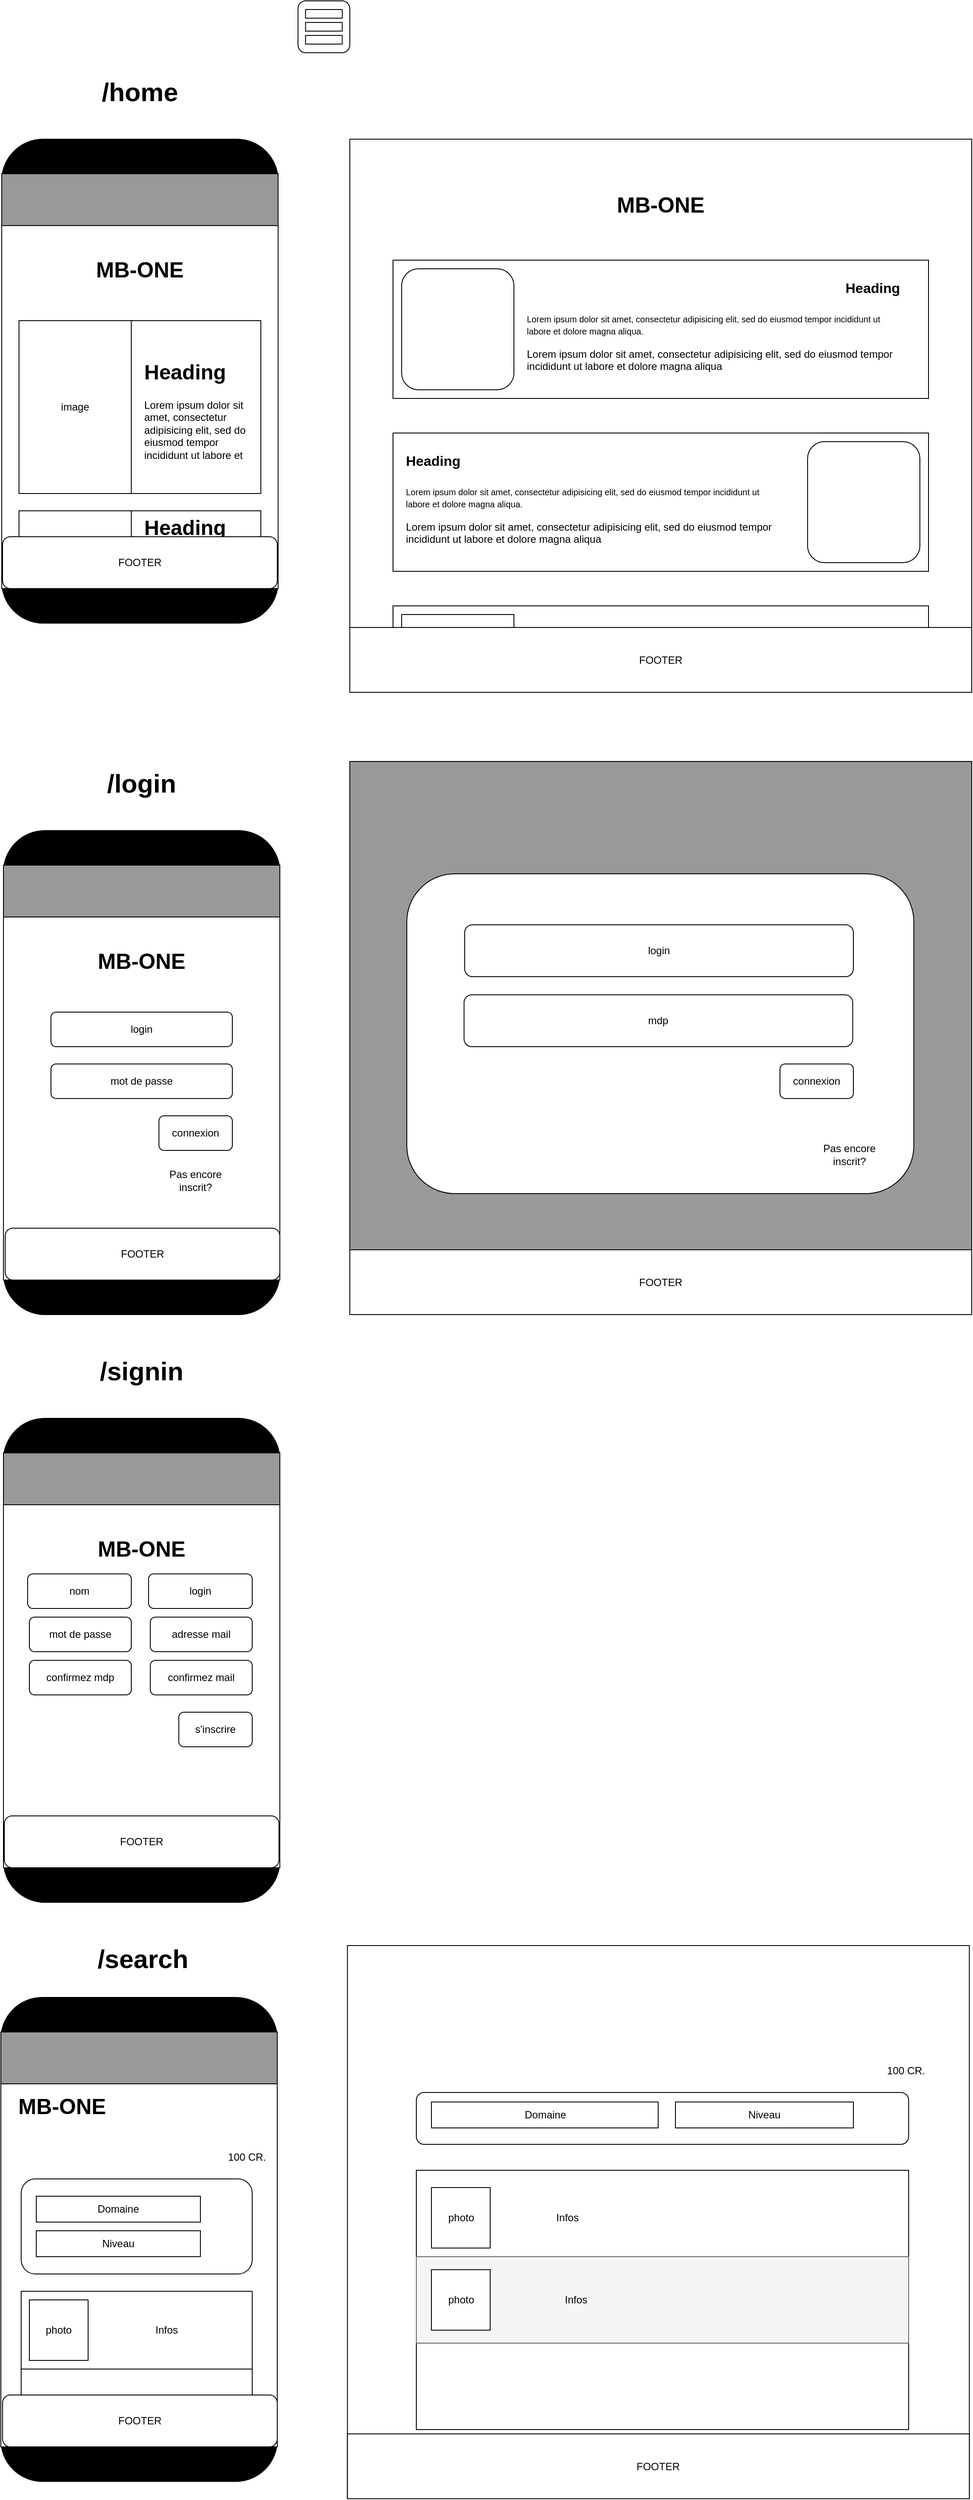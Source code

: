 <mxfile version="21.1.7" type="device">
  <diagram id="cBfL_9dL7fSUYB-WSl2h" name="Page-1">
    <mxGraphModel dx="1793" dy="995" grid="1" gridSize="10" guides="1" tooltips="1" connect="1" arrows="1" fold="1" page="1" pageScale="1" pageWidth="827" pageHeight="1169" math="0" shadow="0">
      <root>
        <mxCell id="0" />
        <mxCell id="1" parent="0" />
        <mxCell id="AJHHDTXg6uMcqHEg2_Dp-10" value="" style="rounded=1;whiteSpace=wrap;html=1;fillColor=#000000;" vertex="1" parent="1">
          <mxGeometry x="40" y="200" width="320" height="560" as="geometry" />
        </mxCell>
        <mxCell id="AJHHDTXg6uMcqHEg2_Dp-15" value="" style="rounded=0;whiteSpace=wrap;html=1;" vertex="1" parent="1">
          <mxGeometry x="40" y="240" width="320" height="480" as="geometry" />
        </mxCell>
        <mxCell id="AJHHDTXg6uMcqHEg2_Dp-16" value="" style="rounded=0;whiteSpace=wrap;html=1;fillColor=#999999;" vertex="1" parent="1">
          <mxGeometry x="40" y="240" width="320" height="60" as="geometry" />
        </mxCell>
        <mxCell id="AJHHDTXg6uMcqHEg2_Dp-17" value="&lt;font style=&quot;font-size: 30px;&quot;&gt;&lt;b&gt;/home&lt;/b&gt;&lt;/font&gt;" style="text;html=1;strokeColor=none;fillColor=none;align=center;verticalAlign=middle;whiteSpace=wrap;rounded=0;" vertex="1" parent="1">
          <mxGeometry x="120" y="130" width="160" height="30" as="geometry" />
        </mxCell>
        <mxCell id="AJHHDTXg6uMcqHEg2_Dp-19" value="" style="rounded=0;whiteSpace=wrap;html=1;" vertex="1" parent="1">
          <mxGeometry x="443" y="200" width="720" height="640" as="geometry" />
        </mxCell>
        <mxCell id="AJHHDTXg6uMcqHEg2_Dp-29" value="&lt;font size=&quot;1&quot; style=&quot;&quot;&gt;&lt;b style=&quot;font-size: 25px;&quot;&gt;MB-ONE&lt;/b&gt;&lt;/font&gt;" style="text;html=1;strokeColor=none;fillColor=none;align=center;verticalAlign=middle;whiteSpace=wrap;rounded=0;" vertex="1" parent="1">
          <mxGeometry x="140" y="335" width="120" height="30" as="geometry" />
        </mxCell>
        <mxCell id="AJHHDTXg6uMcqHEg2_Dp-42" value="" style="shape=image;html=1;verticalAlign=top;verticalLabelPosition=bottom;labelBackgroundColor=#ffffff;imageAspect=0;aspect=fixed;image=https://cdn1.iconfinder.com/data/icons/user-pictures/100/unknown-128.png" vertex="1" parent="1">
          <mxGeometry x="300" y="309" width="52" height="52" as="geometry" />
        </mxCell>
        <mxCell id="AJHHDTXg6uMcqHEg2_Dp-43" value="" style="rounded=1;whiteSpace=wrap;html=1;" vertex="1" parent="1">
          <mxGeometry x="383" y="40" width="60" height="60" as="geometry" />
        </mxCell>
        <mxCell id="AJHHDTXg6uMcqHEg2_Dp-44" value="" style="rounded=0;whiteSpace=wrap;html=1;" vertex="1" parent="1">
          <mxGeometry x="391.75" y="50" width="42.5" height="10" as="geometry" />
        </mxCell>
        <mxCell id="AJHHDTXg6uMcqHEg2_Dp-45" value="" style="rounded=0;whiteSpace=wrap;html=1;" vertex="1" parent="1">
          <mxGeometry x="391.75" y="65" width="42.5" height="10" as="geometry" />
        </mxCell>
        <mxCell id="AJHHDTXg6uMcqHEg2_Dp-46" value="" style="rounded=0;whiteSpace=wrap;html=1;" vertex="1" parent="1">
          <mxGeometry x="391.75" y="80" width="42.5" height="10" as="geometry" />
        </mxCell>
        <mxCell id="AJHHDTXg6uMcqHEg2_Dp-66" value="&lt;font size=&quot;1&quot; style=&quot;&quot;&gt;&lt;b style=&quot;font-size: 25px;&quot;&gt;MB-ONE&lt;/b&gt;&lt;/font&gt;" style="text;html=1;strokeColor=none;fillColor=none;align=center;verticalAlign=middle;whiteSpace=wrap;rounded=0;" vertex="1" parent="1">
          <mxGeometry x="743" y="260" width="120" height="30" as="geometry" />
        </mxCell>
        <mxCell id="AJHHDTXg6uMcqHEg2_Dp-73" value="" style="rounded=0;whiteSpace=wrap;html=1;" vertex="1" parent="1">
          <mxGeometry x="60" y="410" width="280" height="200" as="geometry" />
        </mxCell>
        <mxCell id="AJHHDTXg6uMcqHEg2_Dp-81" value="" style="rounded=0;whiteSpace=wrap;html=1;" vertex="1" parent="1">
          <mxGeometry x="493" y="340" width="620" height="160" as="geometry" />
        </mxCell>
        <mxCell id="AJHHDTXg6uMcqHEg2_Dp-82" value="" style="rounded=0;whiteSpace=wrap;html=1;" vertex="1" parent="1">
          <mxGeometry x="493" y="540" width="620" height="160" as="geometry" />
        </mxCell>
        <mxCell id="AJHHDTXg6uMcqHEg2_Dp-83" value="" style="rounded=0;whiteSpace=wrap;html=1;" vertex="1" parent="1">
          <mxGeometry x="493" y="740" width="620" height="100" as="geometry" />
        </mxCell>
        <mxCell id="AJHHDTXg6uMcqHEg2_Dp-84" value="" style="shape=image;html=1;verticalAlign=top;verticalLabelPosition=bottom;labelBackgroundColor=#ffffff;imageAspect=0;aspect=fixed;image=https://cdn1.iconfinder.com/data/icons/user-pictures/100/unknown-128.png" vertex="1" parent="1">
          <mxGeometry x="1061" y="238" width="52" height="52" as="geometry" />
        </mxCell>
        <mxCell id="AJHHDTXg6uMcqHEg2_Dp-86" value="&lt;h1 style=&quot;text-align: right;&quot;&gt;&lt;font style=&quot;font-size: 16px;&quot;&gt;Heading&lt;/font&gt;&lt;/h1&gt;&lt;p style=&quot;&quot;&gt;&lt;font style=&quot;font-size: 10px;&quot;&gt;Lorem ipsum dolor sit amet, consectetur adipisicing elit, sed do eiusmod tempor incididunt ut labore et dolore magna aliqua.&amp;nbsp;&lt;/font&gt;&lt;/p&gt;Lorem ipsum dolor sit amet, consectetur adipisicing elit, sed do eiusmod tempor incididunt ut labore et dolore magna aliqua" style="text;html=1;strokeColor=none;fillColor=none;spacing=5;spacingTop=-20;whiteSpace=wrap;overflow=hidden;rounded=0;" vertex="1" parent="1">
          <mxGeometry x="643" y="350" width="440" height="130" as="geometry" />
        </mxCell>
        <mxCell id="AJHHDTXg6uMcqHEg2_Dp-87" value="&lt;h1 style=&quot;&quot;&gt;&lt;font style=&quot;font-size: 16px;&quot;&gt;Heading&lt;/font&gt;&lt;/h1&gt;&lt;p style=&quot;&quot;&gt;&lt;font style=&quot;font-size: 10px;&quot;&gt;Lorem ipsum dolor sit amet, consectetur adipisicing elit, sed do eiusmod tempor incididunt ut labore et dolore magna aliqua.&amp;nbsp;&lt;/font&gt;&lt;/p&gt;Lorem ipsum dolor sit amet, consectetur adipisicing elit, sed do eiusmod tempor incididunt ut labore et dolore magna aliqua" style="text;html=1;strokeColor=none;fillColor=none;spacing=5;spacingTop=-20;whiteSpace=wrap;overflow=hidden;rounded=0;" vertex="1" parent="1">
          <mxGeometry x="503" y="550" width="440" height="130" as="geometry" />
        </mxCell>
        <mxCell id="AJHHDTXg6uMcqHEg2_Dp-85" value="" style="rounded=1;whiteSpace=wrap;html=1;" vertex="1" parent="1">
          <mxGeometry x="503" y="350" width="130" height="140" as="geometry" />
        </mxCell>
        <mxCell id="AJHHDTXg6uMcqHEg2_Dp-88" value="" style="rounded=1;whiteSpace=wrap;html=1;" vertex="1" parent="1">
          <mxGeometry x="973" y="550" width="130" height="140" as="geometry" />
        </mxCell>
        <mxCell id="AJHHDTXg6uMcqHEg2_Dp-89" value="&lt;h1 style=&quot;text-align: right;&quot;&gt;&lt;font style=&quot;font-size: 16px;&quot;&gt;Heading&lt;/font&gt;&lt;/h1&gt;&lt;p style=&quot;&quot;&gt;&lt;font style=&quot;font-size: 10px;&quot;&gt;Lorem ipsum dolor sit amet, consectetur adipisicing elit, sed do eiusmod tempor incididunt ut labore et dolore magna aliqua.&amp;nbsp;&lt;/font&gt;&lt;/p&gt;" style="text;html=1;strokeColor=none;fillColor=none;spacing=5;spacingTop=-20;whiteSpace=wrap;overflow=hidden;rounded=0;" vertex="1" parent="1">
          <mxGeometry x="643" y="750" width="440" height="130" as="geometry" />
        </mxCell>
        <mxCell id="AJHHDTXg6uMcqHEg2_Dp-92" value="" style="rounded=0;whiteSpace=wrap;html=1;" vertex="1" parent="1">
          <mxGeometry x="503" y="750" width="130" height="90" as="geometry" />
        </mxCell>
        <mxCell id="AJHHDTXg6uMcqHEg2_Dp-93" value="image" style="rounded=0;whiteSpace=wrap;html=1;" vertex="1" parent="1">
          <mxGeometry x="60" y="410" width="130" height="200" as="geometry" />
        </mxCell>
        <mxCell id="AJHHDTXg6uMcqHEg2_Dp-94" value="" style="rounded=0;whiteSpace=wrap;html=1;" vertex="1" parent="1">
          <mxGeometry x="60" y="630" width="280" height="90" as="geometry" />
        </mxCell>
        <mxCell id="AJHHDTXg6uMcqHEg2_Dp-95" value="image" style="rounded=0;whiteSpace=wrap;html=1;" vertex="1" parent="1">
          <mxGeometry x="60" y="630" width="130" height="90" as="geometry" />
        </mxCell>
        <mxCell id="AJHHDTXg6uMcqHEg2_Dp-96" value="&lt;h1&gt;Heading&lt;/h1&gt;&lt;p&gt;Lorem ipsum dolor sit amet, consectetur adipisicing elit, sed do eiusmod tempor incididunt ut labore et dolore magna aliqua.&lt;/p&gt;" style="text;html=1;strokeColor=none;fillColor=none;spacing=5;spacingTop=-20;whiteSpace=wrap;overflow=hidden;rounded=0;" vertex="1" parent="1">
          <mxGeometry x="200" y="450" width="130" height="120" as="geometry" />
        </mxCell>
        <mxCell id="AJHHDTXg6uMcqHEg2_Dp-97" value="&lt;h1&gt;Heading&lt;/h1&gt;&lt;p&gt;Lorem ipsum dolor sit amet, consectetur adipisicing elit, sed do eiusmod tempor incididunt ut labore et dolore magna aliqua.&lt;/p&gt;" style="text;html=1;strokeColor=none;fillColor=none;spacing=5;spacingTop=-20;whiteSpace=wrap;overflow=hidden;rounded=0;" vertex="1" parent="1">
          <mxGeometry x="200" y="630" width="130" height="120" as="geometry" />
        </mxCell>
        <mxCell id="AJHHDTXg6uMcqHEg2_Dp-98" value="" style="rounded=1;whiteSpace=wrap;html=1;fillColor=#000000;" vertex="1" parent="1">
          <mxGeometry x="42" y="1000" width="320" height="560" as="geometry" />
        </mxCell>
        <mxCell id="AJHHDTXg6uMcqHEg2_Dp-99" value="" style="rounded=0;whiteSpace=wrap;html=1;" vertex="1" parent="1">
          <mxGeometry x="42" y="1040" width="320" height="480" as="geometry" />
        </mxCell>
        <mxCell id="AJHHDTXg6uMcqHEg2_Dp-100" value="" style="rounded=0;whiteSpace=wrap;html=1;fillColor=#999999;" vertex="1" parent="1">
          <mxGeometry x="42" y="1040" width="320" height="60" as="geometry" />
        </mxCell>
        <mxCell id="AJHHDTXg6uMcqHEg2_Dp-101" value="&lt;font style=&quot;font-size: 30px;&quot;&gt;&lt;b&gt;/login&lt;/b&gt;&lt;/font&gt;" style="text;html=1;strokeColor=none;fillColor=none;align=center;verticalAlign=middle;whiteSpace=wrap;rounded=0;" vertex="1" parent="1">
          <mxGeometry x="122" y="930" width="160" height="30" as="geometry" />
        </mxCell>
        <mxCell id="AJHHDTXg6uMcqHEg2_Dp-102" value="&lt;font size=&quot;1&quot; style=&quot;&quot;&gt;&lt;b style=&quot;font-size: 25px;&quot;&gt;MB-ONE&lt;/b&gt;&lt;/font&gt;" style="text;html=1;strokeColor=none;fillColor=none;align=center;verticalAlign=middle;whiteSpace=wrap;rounded=0;" vertex="1" parent="1">
          <mxGeometry x="142" y="1135" width="120" height="30" as="geometry" />
        </mxCell>
        <mxCell id="AJHHDTXg6uMcqHEg2_Dp-103" value="" style="shape=image;html=1;verticalAlign=top;verticalLabelPosition=bottom;labelBackgroundColor=#ffffff;imageAspect=0;aspect=fixed;image=https://cdn1.iconfinder.com/data/icons/user-pictures/100/unknown-128.png" vertex="1" parent="1">
          <mxGeometry x="302" y="1109" width="52" height="52" as="geometry" />
        </mxCell>
        <mxCell id="AJHHDTXg6uMcqHEg2_Dp-112" value="login" style="rounded=1;whiteSpace=wrap;html=1;" vertex="1" parent="1">
          <mxGeometry x="97" y="1210" width="210" height="40" as="geometry" />
        </mxCell>
        <mxCell id="AJHHDTXg6uMcqHEg2_Dp-113" value="mot de passe" style="rounded=1;whiteSpace=wrap;html=1;" vertex="1" parent="1">
          <mxGeometry x="97" y="1270" width="210" height="40" as="geometry" />
        </mxCell>
        <mxCell id="AJHHDTXg6uMcqHEg2_Dp-114" value="connexion" style="rounded=1;whiteSpace=wrap;html=1;" vertex="1" parent="1">
          <mxGeometry x="222" y="1330" width="85" height="40" as="geometry" />
        </mxCell>
        <mxCell id="AJHHDTXg6uMcqHEg2_Dp-115" value="Pas encore inscrit?" style="text;html=1;strokeColor=none;fillColor=none;align=center;verticalAlign=middle;whiteSpace=wrap;rounded=0;" vertex="1" parent="1">
          <mxGeometry x="222" y="1390" width="85" height="30" as="geometry" />
        </mxCell>
        <mxCell id="AJHHDTXg6uMcqHEg2_Dp-116" value="" style="rounded=1;whiteSpace=wrap;html=1;fillColor=#000000;" vertex="1" parent="1">
          <mxGeometry x="42" y="1680" width="320" height="560" as="geometry" />
        </mxCell>
        <mxCell id="AJHHDTXg6uMcqHEg2_Dp-117" value="" style="rounded=0;whiteSpace=wrap;html=1;" vertex="1" parent="1">
          <mxGeometry x="42" y="1720" width="320" height="480" as="geometry" />
        </mxCell>
        <mxCell id="AJHHDTXg6uMcqHEg2_Dp-118" value="" style="rounded=0;whiteSpace=wrap;html=1;fillColor=#999999;" vertex="1" parent="1">
          <mxGeometry x="42" y="1720" width="320" height="60" as="geometry" />
        </mxCell>
        <mxCell id="AJHHDTXg6uMcqHEg2_Dp-119" value="&lt;font style=&quot;font-size: 30px;&quot;&gt;&lt;b&gt;/signin&lt;/b&gt;&lt;/font&gt;" style="text;html=1;strokeColor=none;fillColor=none;align=center;verticalAlign=middle;whiteSpace=wrap;rounded=0;" vertex="1" parent="1">
          <mxGeometry x="122" y="1610" width="160" height="30" as="geometry" />
        </mxCell>
        <mxCell id="AJHHDTXg6uMcqHEg2_Dp-120" value="&lt;font size=&quot;1&quot; style=&quot;&quot;&gt;&lt;b style=&quot;font-size: 25px;&quot;&gt;MB-ONE&lt;/b&gt;&lt;/font&gt;" style="text;html=1;strokeColor=none;fillColor=none;align=center;verticalAlign=middle;whiteSpace=wrap;rounded=0;" vertex="1" parent="1">
          <mxGeometry x="142" y="1815" width="120" height="30" as="geometry" />
        </mxCell>
        <mxCell id="AJHHDTXg6uMcqHEg2_Dp-121" value="" style="shape=image;html=1;verticalAlign=top;verticalLabelPosition=bottom;labelBackgroundColor=#ffffff;imageAspect=0;aspect=fixed;image=https://cdn1.iconfinder.com/data/icons/user-pictures/100/unknown-128.png" vertex="1" parent="1">
          <mxGeometry x="302" y="1789" width="52" height="52" as="geometry" />
        </mxCell>
        <mxCell id="AJHHDTXg6uMcqHEg2_Dp-122" value="nom" style="rounded=1;whiteSpace=wrap;html=1;" vertex="1" parent="1">
          <mxGeometry x="70" y="1860" width="120" height="40" as="geometry" />
        </mxCell>
        <mxCell id="AJHHDTXg6uMcqHEg2_Dp-123" value="mot de passe" style="rounded=1;whiteSpace=wrap;html=1;" vertex="1" parent="1">
          <mxGeometry x="72" y="1910" width="118" height="40" as="geometry" />
        </mxCell>
        <mxCell id="AJHHDTXg6uMcqHEg2_Dp-124" value="s&#39;inscrire" style="rounded=1;whiteSpace=wrap;html=1;" vertex="1" parent="1">
          <mxGeometry x="245" y="2020" width="85" height="40" as="geometry" />
        </mxCell>
        <mxCell id="AJHHDTXg6uMcqHEg2_Dp-126" value="confirmez mdp" style="rounded=1;whiteSpace=wrap;html=1;" vertex="1" parent="1">
          <mxGeometry x="72" y="1960" width="118" height="40" as="geometry" />
        </mxCell>
        <mxCell id="AJHHDTXg6uMcqHEg2_Dp-127" value="adresse mail" style="rounded=1;whiteSpace=wrap;html=1;" vertex="1" parent="1">
          <mxGeometry x="212" y="1910" width="118" height="40" as="geometry" />
        </mxCell>
        <mxCell id="AJHHDTXg6uMcqHEg2_Dp-128" value="confirmez mail" style="rounded=1;whiteSpace=wrap;html=1;" vertex="1" parent="1">
          <mxGeometry x="212" y="1960" width="118" height="40" as="geometry" />
        </mxCell>
        <mxCell id="AJHHDTXg6uMcqHEg2_Dp-129" value="login" style="rounded=1;whiteSpace=wrap;html=1;" vertex="1" parent="1">
          <mxGeometry x="210" y="1860" width="120" height="40" as="geometry" />
        </mxCell>
        <mxCell id="AJHHDTXg6uMcqHEg2_Dp-130" value="" style="rounded=0;whiteSpace=wrap;html=1;fillColor=#999999;fontColor=#333333;strokeColor=#000000;" vertex="1" parent="1">
          <mxGeometry x="443" y="920" width="720" height="640" as="geometry" />
        </mxCell>
        <mxCell id="AJHHDTXg6uMcqHEg2_Dp-131" value="" style="rounded=1;whiteSpace=wrap;html=1;" vertex="1" parent="1">
          <mxGeometry x="509" y="1050" width="587" height="370" as="geometry" />
        </mxCell>
        <mxCell id="AJHHDTXg6uMcqHEg2_Dp-132" value="login" style="rounded=1;whiteSpace=wrap;html=1;" vertex="1" parent="1">
          <mxGeometry x="576" y="1109" width="450" height="60" as="geometry" />
        </mxCell>
        <mxCell id="AJHHDTXg6uMcqHEg2_Dp-136" value="FOOTER" style="rounded=1;whiteSpace=wrap;html=1;" vertex="1" parent="1">
          <mxGeometry x="44" y="1460" width="318" height="60" as="geometry" />
        </mxCell>
        <mxCell id="AJHHDTXg6uMcqHEg2_Dp-133" value="mdp" style="rounded=1;whiteSpace=wrap;html=1;" vertex="1" parent="1">
          <mxGeometry x="575.25" y="1190" width="450" height="60" as="geometry" />
        </mxCell>
        <mxCell id="AJHHDTXg6uMcqHEg2_Dp-134" value="connexion" style="rounded=1;whiteSpace=wrap;html=1;" vertex="1" parent="1">
          <mxGeometry x="941" y="1270" width="85" height="40" as="geometry" />
        </mxCell>
        <mxCell id="AJHHDTXg6uMcqHEg2_Dp-135" value="Pas encore inscrit?" style="text;html=1;strokeColor=none;fillColor=none;align=center;verticalAlign=middle;whiteSpace=wrap;rounded=0;" vertex="1" parent="1">
          <mxGeometry x="979" y="1360" width="85" height="30" as="geometry" />
        </mxCell>
        <mxCell id="AJHHDTXg6uMcqHEg2_Dp-137" value="FOOTER" style="rounded=1;whiteSpace=wrap;html=1;" vertex="1" parent="1">
          <mxGeometry x="41" y="660" width="318" height="60" as="geometry" />
        </mxCell>
        <mxCell id="AJHHDTXg6uMcqHEg2_Dp-138" value="FOOTER" style="rounded=1;whiteSpace=wrap;html=1;" vertex="1" parent="1">
          <mxGeometry x="43" y="2140" width="318" height="60" as="geometry" />
        </mxCell>
        <mxCell id="AJHHDTXg6uMcqHEg2_Dp-140" value="FOOTER" style="rounded=0;whiteSpace=wrap;html=1;" vertex="1" parent="1">
          <mxGeometry x="443" y="765" width="720" height="75" as="geometry" />
        </mxCell>
        <mxCell id="AJHHDTXg6uMcqHEg2_Dp-141" value="FOOTER" style="rounded=0;whiteSpace=wrap;html=1;" vertex="1" parent="1">
          <mxGeometry x="443" y="1485" width="720" height="75" as="geometry" />
        </mxCell>
        <mxCell id="AJHHDTXg6uMcqHEg2_Dp-142" value="" style="rounded=1;whiteSpace=wrap;html=1;fillColor=#000000;" vertex="1" parent="1">
          <mxGeometry x="39" y="2350" width="320" height="560" as="geometry" />
        </mxCell>
        <mxCell id="AJHHDTXg6uMcqHEg2_Dp-143" value="" style="rounded=0;whiteSpace=wrap;html=1;" vertex="1" parent="1">
          <mxGeometry x="39" y="2390" width="320" height="480" as="geometry" />
        </mxCell>
        <mxCell id="AJHHDTXg6uMcqHEg2_Dp-144" value="" style="rounded=0;whiteSpace=wrap;html=1;fillColor=#999999;" vertex="1" parent="1">
          <mxGeometry x="39" y="2390" width="320" height="60" as="geometry" />
        </mxCell>
        <mxCell id="AJHHDTXg6uMcqHEg2_Dp-145" value="&lt;font style=&quot;font-size: 30px;&quot;&gt;&lt;b&gt;/search&lt;/b&gt;&lt;/font&gt;" style="text;html=1;strokeColor=none;fillColor=none;align=center;verticalAlign=middle;whiteSpace=wrap;rounded=0;" vertex="1" parent="1">
          <mxGeometry x="62.5" y="2290" width="281" height="30" as="geometry" />
        </mxCell>
        <mxCell id="AJHHDTXg6uMcqHEg2_Dp-146" value="&lt;font size=&quot;1&quot; style=&quot;&quot;&gt;&lt;b style=&quot;font-size: 25px;&quot;&gt;MB-ONE&lt;/b&gt;&lt;/font&gt;" style="text;html=1;strokeColor=none;fillColor=none;align=center;verticalAlign=middle;whiteSpace=wrap;rounded=0;" vertex="1" parent="1">
          <mxGeometry x="50" y="2460" width="120" height="30" as="geometry" />
        </mxCell>
        <mxCell id="AJHHDTXg6uMcqHEg2_Dp-152" value="FOOTER" style="rounded=1;whiteSpace=wrap;html=1;" vertex="1" parent="1">
          <mxGeometry x="41" y="2810" width="318" height="60" as="geometry" />
        </mxCell>
        <mxCell id="AJHHDTXg6uMcqHEg2_Dp-153" value="" style="shape=image;html=1;verticalAlign=top;verticalLabelPosition=bottom;labelBackgroundColor=#ffffff;imageAspect=0;aspect=fixed;image=https://cdn1.iconfinder.com/data/icons/user-pictures/100/unknown-128.png" vertex="1" parent="1">
          <mxGeometry x="300" y="2460" width="52" height="52" as="geometry" />
        </mxCell>
        <mxCell id="AJHHDTXg6uMcqHEg2_Dp-157" value="100 CR." style="text;html=1;strokeColor=none;fillColor=none;align=center;verticalAlign=middle;whiteSpace=wrap;rounded=0;" vertex="1" parent="1">
          <mxGeometry x="294" y="2520" width="60" height="30" as="geometry" />
        </mxCell>
        <mxCell id="AJHHDTXg6uMcqHEg2_Dp-158" value="" style="rounded=1;whiteSpace=wrap;html=1;" vertex="1" parent="1">
          <mxGeometry x="62.5" y="2560" width="267.5" height="110" as="geometry" />
        </mxCell>
        <mxCell id="AJHHDTXg6uMcqHEg2_Dp-160" value="Domaine" style="rounded=0;whiteSpace=wrap;html=1;" vertex="1" parent="1">
          <mxGeometry x="80" y="2580" width="190" height="30" as="geometry" />
        </mxCell>
        <mxCell id="AJHHDTXg6uMcqHEg2_Dp-161" value="Niveau" style="rounded=0;whiteSpace=wrap;html=1;" vertex="1" parent="1">
          <mxGeometry x="80" y="2620" width="190" height="30" as="geometry" />
        </mxCell>
        <mxCell id="AJHHDTXg6uMcqHEg2_Dp-165" value="" style="shape=image;html=1;verticalAlign=top;verticalLabelPosition=bottom;labelBackgroundColor=#ffffff;imageAspect=0;aspect=fixed;image=https://cdn1.iconfinder.com/data/icons/seo-and-web-development-6/32/development_search_magnifier_magnifying_glass_loupe-67-128.png" vertex="1" parent="1">
          <mxGeometry x="282" y="2620" width="30" height="30" as="geometry" />
        </mxCell>
        <mxCell id="AJHHDTXg6uMcqHEg2_Dp-166" value="" style="rounded=0;whiteSpace=wrap;html=1;" vertex="1" parent="1">
          <mxGeometry x="62.5" y="2690" width="267.5" height="120" as="geometry" />
        </mxCell>
        <mxCell id="AJHHDTXg6uMcqHEg2_Dp-167" value="photo" style="rounded=0;whiteSpace=wrap;html=1;" vertex="1" parent="1">
          <mxGeometry x="72" y="2700" width="68" height="70" as="geometry" />
        </mxCell>
        <mxCell id="AJHHDTXg6uMcqHEg2_Dp-168" value="Infos" style="text;html=1;strokeColor=none;fillColor=none;align=center;verticalAlign=middle;whiteSpace=wrap;rounded=0;" vertex="1" parent="1">
          <mxGeometry x="142" y="2700" width="178" height="70" as="geometry" />
        </mxCell>
        <mxCell id="AJHHDTXg6uMcqHEg2_Dp-169" value="" style="endArrow=none;html=1;rounded=0;exitX=0;exitY=0.75;exitDx=0;exitDy=0;entryX=1;entryY=0.75;entryDx=0;entryDy=0;" edge="1" parent="1" source="AJHHDTXg6uMcqHEg2_Dp-166" target="AJHHDTXg6uMcqHEg2_Dp-166">
          <mxGeometry width="50" height="50" relative="1" as="geometry">
            <mxPoint x="330" y="2720" as="sourcePoint" />
            <mxPoint x="380" y="2670" as="targetPoint" />
          </mxGeometry>
        </mxCell>
        <mxCell id="AJHHDTXg6uMcqHEg2_Dp-170" value="" style="rounded=0;whiteSpace=wrap;html=1;fillColor=#FFFFFF;fontColor=#333333;strokeColor=#000000;" vertex="1" parent="1">
          <mxGeometry x="440.25" y="2290" width="720" height="640" as="geometry" />
        </mxCell>
        <mxCell id="AJHHDTXg6uMcqHEg2_Dp-176" value="FOOTER" style="rounded=0;whiteSpace=wrap;html=1;" vertex="1" parent="1">
          <mxGeometry x="440.25" y="2855" width="720" height="75" as="geometry" />
        </mxCell>
        <mxCell id="AJHHDTXg6uMcqHEg2_Dp-177" value="" style="shape=image;html=1;verticalAlign=top;verticalLabelPosition=bottom;labelBackgroundColor=#ffffff;imageAspect=0;aspect=fixed;image=https://cdn1.iconfinder.com/data/icons/user-pictures/100/unknown-128.png" vertex="1" parent="1">
          <mxGeometry x="1040" y="2310" width="95" height="95" as="geometry" />
        </mxCell>
        <mxCell id="AJHHDTXg6uMcqHEg2_Dp-178" value="100 CR." style="text;html=1;strokeColor=none;fillColor=none;align=center;verticalAlign=middle;whiteSpace=wrap;rounded=0;" vertex="1" parent="1">
          <mxGeometry x="1057" y="2420" width="60" height="30" as="geometry" />
        </mxCell>
        <mxCell id="AJHHDTXg6uMcqHEg2_Dp-179" value="" style="rounded=1;whiteSpace=wrap;html=1;" vertex="1" parent="1">
          <mxGeometry x="520" y="2460" width="570" height="60" as="geometry" />
        </mxCell>
        <mxCell id="AJHHDTXg6uMcqHEg2_Dp-180" value="Domaine" style="rounded=0;whiteSpace=wrap;html=1;" vertex="1" parent="1">
          <mxGeometry x="537.5" y="2471" width="262.5" height="30" as="geometry" />
        </mxCell>
        <mxCell id="AJHHDTXg6uMcqHEg2_Dp-181" value="Niveau" style="rounded=0;whiteSpace=wrap;html=1;" vertex="1" parent="1">
          <mxGeometry x="820" y="2471" width="206" height="30" as="geometry" />
        </mxCell>
        <mxCell id="AJHHDTXg6uMcqHEg2_Dp-182" value="" style="shape=image;html=1;verticalAlign=top;verticalLabelPosition=bottom;labelBackgroundColor=#ffffff;imageAspect=0;aspect=fixed;image=https://cdn1.iconfinder.com/data/icons/seo-and-web-development-6/32/development_search_magnifier_magnifying_glass_loupe-67-128.png" vertex="1" parent="1">
          <mxGeometry x="1040" y="2480" width="30" height="30" as="geometry" />
        </mxCell>
        <mxCell id="AJHHDTXg6uMcqHEg2_Dp-183" value="" style="rounded=0;whiteSpace=wrap;html=1;" vertex="1" parent="1">
          <mxGeometry x="520" y="2550" width="570" height="300" as="geometry" />
        </mxCell>
        <mxCell id="AJHHDTXg6uMcqHEg2_Dp-184" value="photo" style="rounded=0;whiteSpace=wrap;html=1;" vertex="1" parent="1">
          <mxGeometry x="537.5" y="2570" width="68" height="70" as="geometry" />
        </mxCell>
        <mxCell id="AJHHDTXg6uMcqHEg2_Dp-185" value="Infos" style="text;html=1;strokeColor=none;fillColor=none;align=center;verticalAlign=middle;whiteSpace=wrap;rounded=0;" vertex="1" parent="1">
          <mxGeometry x="605.5" y="2570" width="178" height="70" as="geometry" />
        </mxCell>
        <mxCell id="AJHHDTXg6uMcqHEg2_Dp-187" value="" style="rounded=0;whiteSpace=wrap;html=1;fillColor=#f5f5f5;fontColor=#333333;strokeColor=#666666;" vertex="1" parent="1">
          <mxGeometry x="520" y="2650" width="570" height="100" as="geometry" />
        </mxCell>
        <mxCell id="AJHHDTXg6uMcqHEg2_Dp-188" value="photo" style="rounded=0;whiteSpace=wrap;html=1;" vertex="1" parent="1">
          <mxGeometry x="537.5" y="2665" width="68" height="70" as="geometry" />
        </mxCell>
        <mxCell id="AJHHDTXg6uMcqHEg2_Dp-189" value="Infos" style="text;html=1;strokeColor=none;fillColor=none;align=center;verticalAlign=middle;whiteSpace=wrap;rounded=0;" vertex="1" parent="1">
          <mxGeometry x="615.5" y="2665" width="178" height="70" as="geometry" />
        </mxCell>
      </root>
    </mxGraphModel>
  </diagram>
</mxfile>
